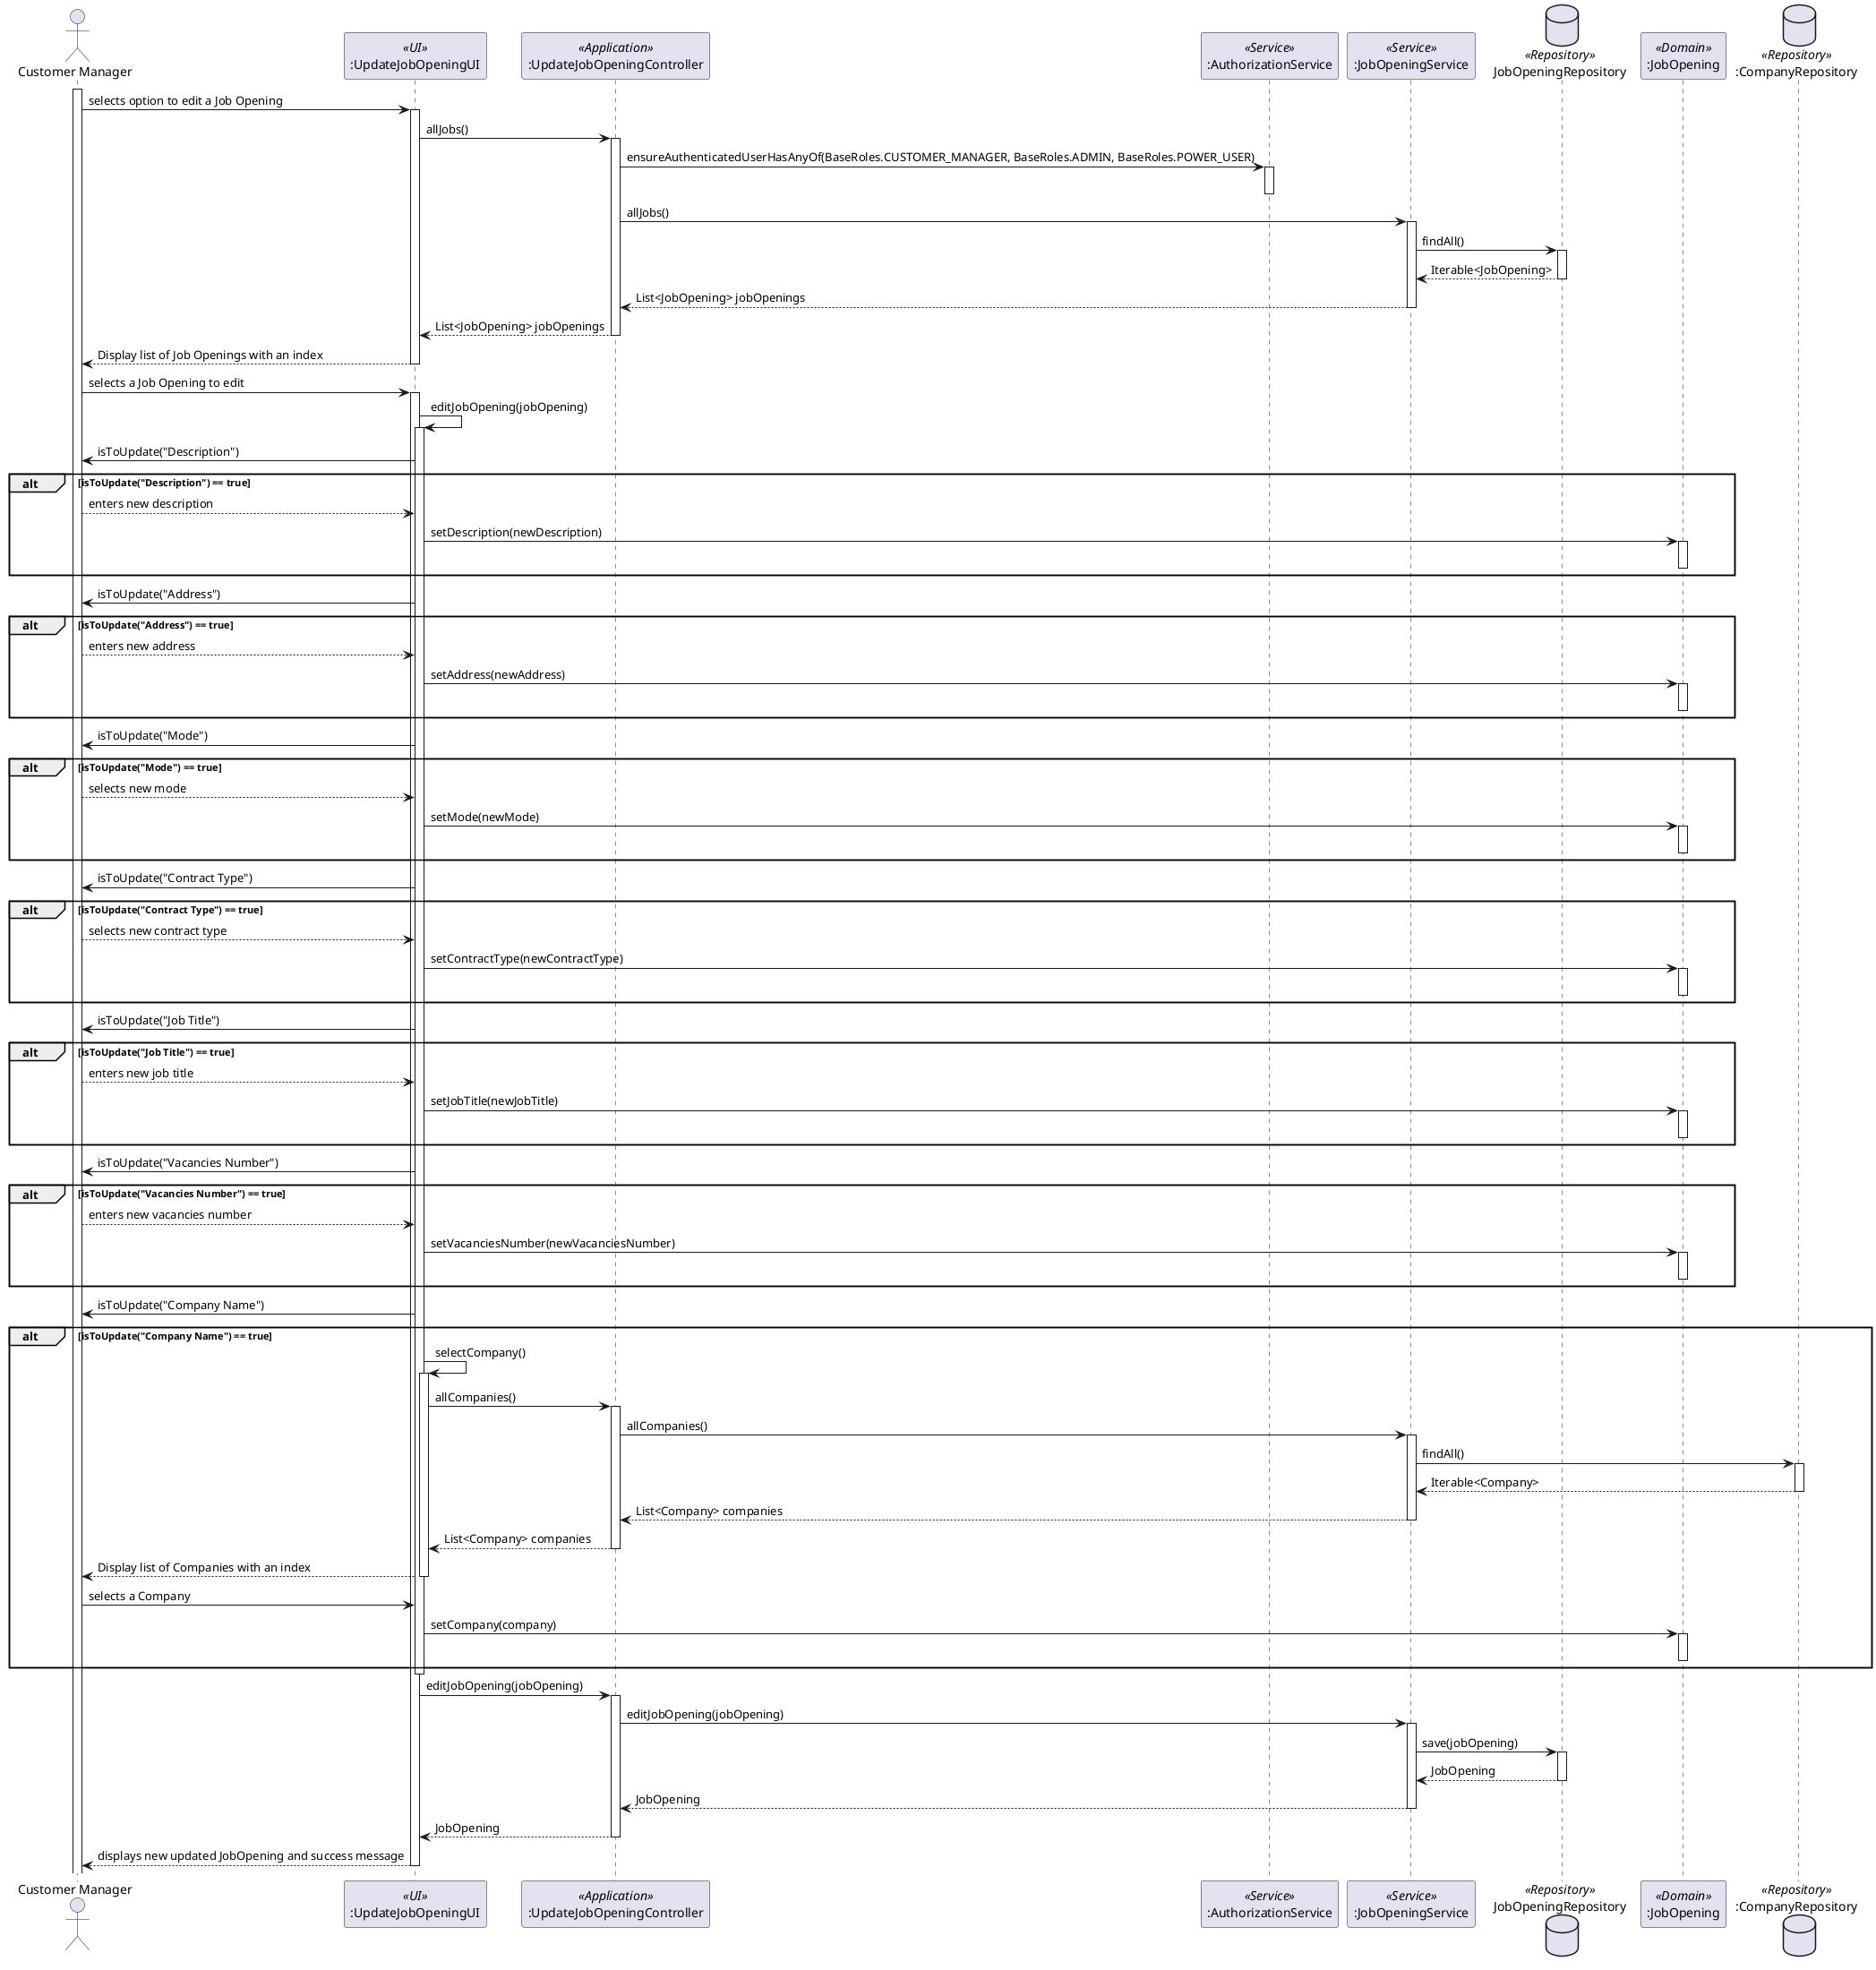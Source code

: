 @startuml
Actor "Customer Manager" as User
participant ":UpdateJobOpeningUI" as UI <<UI>>
participant ":UpdateJobOpeningController" as Controller <<Application>>
participant ":AuthorizationService" as Auth <<Service>>
participant ":JobOpeningService" as JobOpeningService <<Service>>
database "JobOpeningRepository" as jobrepo <<Repository>>
participant ":JobOpening" as JobOpening <<Domain>>
database ":CompanyRepository" as companyrepo <<Repository>>


activate User

User -> UI: selects option to edit a Job Opening
activate UI
UI -> Controller: allJobs()
activate Controller
Controller -> Auth: ensureAuthenticatedUserHasAnyOf(BaseRoles.CUSTOMER_MANAGER, BaseRoles.ADMIN, BaseRoles.POWER_USER)
activate Auth
deactivate Auth
Controller -> JobOpeningService: allJobs()
activate JobOpeningService
JobOpeningService -> jobrepo: findAll()
activate jobrepo
jobrepo --> JobOpeningService: Iterable<JobOpening>
deactivate jobrepo
JobOpeningService --> Controller: List<JobOpening> jobOpenings
deactivate JobOpeningService
Controller --> UI: List<JobOpening> jobOpenings
deactivate Controller
UI --> User: Display list of Job Openings with an index
deactivate UI
User -> UI: selects a Job Opening to edit
activate UI

UI -> UI : editJobOpening(jobOpening)
activate UI
UI -> User : isToUpdate("Description")
alt isToUpdate("Description") == true
User --> UI : enters new description
UI -> JobOpening: setDescription(newDescription)
activate JobOpening
deactivate JobOpening
end
UI -> User: isToUpdate("Address")
alt isToUpdate("Address") == true
User --> UI : enters new address
UI -> JobOpening: setAddress(newAddress)
activate JobOpening
deactivate JobOpening
end
UI -> User: isToUpdate("Mode")
alt isToUpdate("Mode") == true
User --> UI : selects new mode
UI -> JobOpening: setMode(newMode)
activate JobOpening
deactivate JobOpening
end

UI -> User: isToUpdate("Contract Type")
alt isToUpdate("Contract Type") == true
User --> UI : selects new contract type
UI -> JobOpening: setContractType(newContractType)
activate JobOpening
deactivate JobOpening
end
UI -> User: isToUpdate("Job Title")
alt isToUpdate("Job Title") == true
User --> UI : enters new job title
UI -> JobOpening: setJobTitle(newJobTitle)
activate JobOpening
deactivate JobOpening
end
UI -> User: isToUpdate("Vacancies Number")
alt isToUpdate("Vacancies Number") == true
User --> UI : enters new vacancies number
UI -> JobOpening: setVacanciesNumber(newVacanciesNumber)
activate JobOpening
deactivate JobOpening
end
UI -> User: isToUpdate("Company Name")
alt isToUpdate("Company Name") == true
UI -> UI: selectCompany()
activate UI
UI -> Controller: allCompanies()
activate Controller
Controller -> JobOpeningService: allCompanies()
activate JobOpeningService
JobOpeningService -> companyrepo: findAll()
activate companyrepo
companyrepo --> JobOpeningService: Iterable<Company>
deactivate companyrepo
JobOpeningService --> Controller: List<Company> companies
deactivate JobOpeningService
Controller --> UI: List<Company> companies
deactivate Controller
UI --> User: Display list of Companies with an index
deactivate UI
User -> UI: selects a Company

UI -> JobOpening: setCompany(company)
activate JobOpening
deactivate JobOpening

end
deactivate UI
UI -> Controller: editJobOpening(jobOpening)
activate Controller
Controller -> JobOpeningService: editJobOpening(jobOpening)
activate JobOpeningService
JobOpeningService -> jobrepo: save(jobOpening)
activate jobrepo
jobrepo --> JobOpeningService: JobOpening
deactivate jobrepo
JobOpeningService --> Controller: JobOpening
deactivate JobOpeningService
Controller --> UI: JobOpening
deactivate Controller
UI --> User: displays new updated JobOpening and success message
deactivate UI






@enduml